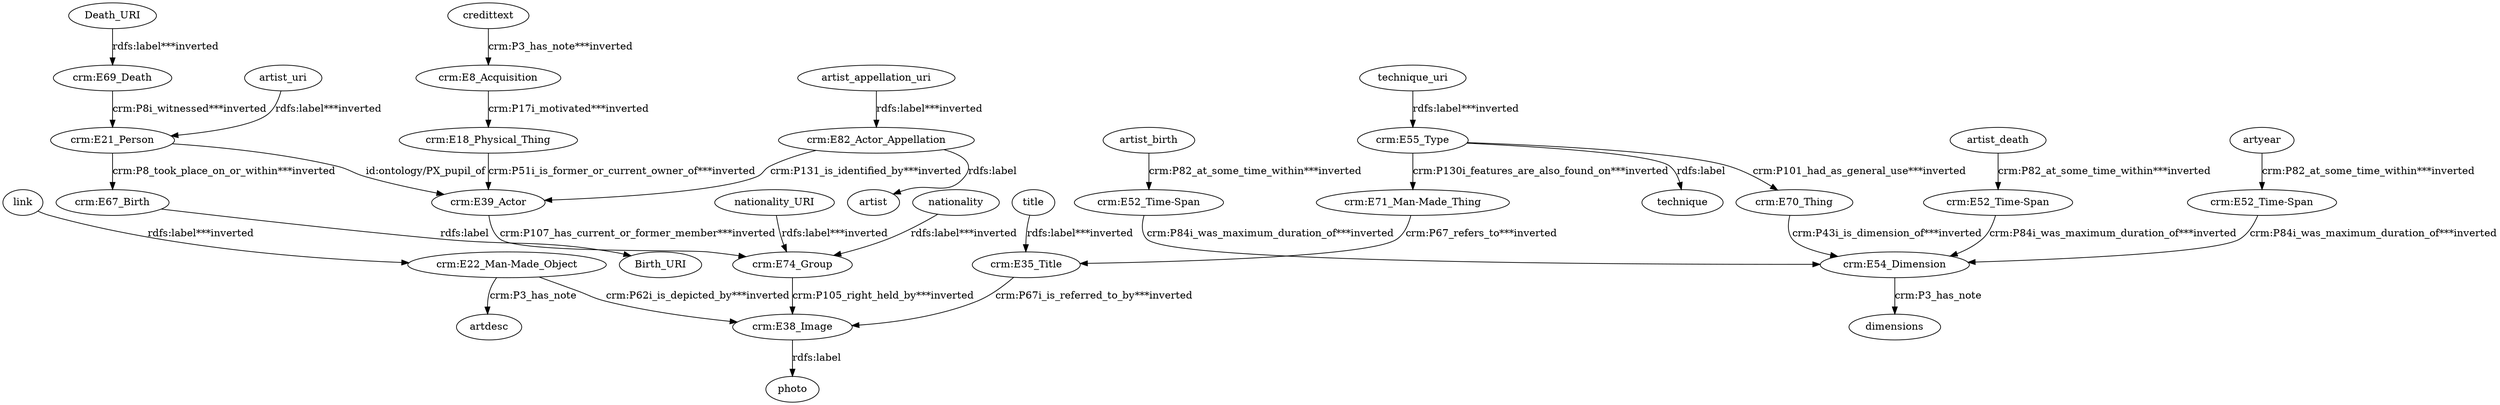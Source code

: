 digraph {
  Death_URI [type=attribute_name,label=Death_URI]
  "crm:E69_Death1" [type=class_uri,label="crm:E69_Death"]
  artist_appellation_uri [type=attribute_name,label=artist_appellation_uri]
  "crm:E82_Actor_Appellation1" [type=class_uri,label="crm:E82_Actor_Appellation"]
  artist_birth [type=attribute_name,label=artist_birth]
  "crm:E52_Time-Span2" [type=class_uri,label="crm:E52_Time-Span"]
  artist_death [type=attribute_name,label=artist_death]
  "crm:E52_Time-Span3" [type=class_uri,label="crm:E52_Time-Span"]
  artist_uri [type=attribute_name,label=artist_uri]
  "crm:E21_Person1" [type=class_uri,label="crm:E21_Person"]
  artyear [type=attribute_name,label=artyear]
  "crm:E52_Time-Span1" [type=class_uri,label="crm:E52_Time-Span"]
  credittext [type=attribute_name,label=credittext]
  "crm:E8_Acquisition1" [type=class_uri,label="crm:E8_Acquisition"]
  "crm:E18_Physical_Thing" [type=class_uri,label="crm:E18_Physical_Thing"]
  "crm:E39_Actor" [type=class_uri,label="crm:E39_Actor"]
  "crm:E67_Birth1" [type=class_uri,label="crm:E67_Birth"]
  "crm:E22_Man-Made_Object1" [type=class_uri,label="crm:E22_Man-Made_Object"]
  artdesc [type=attribute_name,label=artdesc]
  "crm:E38_Image1" [type=class_uri,label="crm:E38_Image"]
  "crm:E35_Title1" [type=class_uri,label="crm:E35_Title"]
  photo [type=attribute_name,label=photo]
  "crm:E74_Group1" [type=class_uri,label="crm:E74_Group"]
  "crm:E54_Dimension1" [type=class_uri,label="crm:E54_Dimension"]
  dimensions [type=attribute_name,label=dimensions]
  "crm:E55_Type1" [type=class_uri,label="crm:E55_Type"]
  "crm:E70_Thing" [type=class_uri,label="crm:E70_Thing"]
  "crm:E71_Man-Made_Thing" [type=class_uri,label="crm:E71_Man-Made_Thing"]
  technique [type=attribute_name,label=technique]
  Birth_URI [type=attribute_name,label=Birth_URI]
  artist [type=attribute_name,label=artist]
  link [type=attribute_name,label=link]
  nationality [type=attribute_name,label=nationality]
  nationality_URI [type=attribute_name,label=nationality_URI]
  technique_uri [type=attribute_name,label=technique_uri]
  title [type=attribute_name,label=title]
  Death_URI -> "crm:E69_Death1" [type=st_property_uri,label="rdfs:label***inverted",weight=1]
  artist_appellation_uri -> "crm:E82_Actor_Appellation1" [type=st_property_uri,label="rdfs:label***inverted",weight=1]
  artist_birth -> "crm:E52_Time-Span2" [type=st_property_uri,label="crm:P82_at_some_time_within***inverted",weight=1]
  artist_death -> "crm:E52_Time-Span3" [type=st_property_uri,label="crm:P82_at_some_time_within***inverted",weight=1]
  artist_uri -> "crm:E21_Person1" [type=st_property_uri,label="rdfs:label***inverted",weight=1]
  artyear -> "crm:E52_Time-Span1" [type=st_property_uri,label="crm:P82_at_some_time_within***inverted",weight=1]
  credittext -> "crm:E8_Acquisition1" [type=st_property_uri,label="crm:P3_has_note***inverted",weight=1]
  "crm:E18_Physical_Thing" -> "crm:E39_Actor" [type=direct_property_uri,label="crm:P51i_is_former_or_current_owner_of***inverted",weight=1]
  "crm:E21_Person1" -> "crm:E39_Actor" [label="id:ontology/PX_pupil_of",type=direct_property_uri,weight=1]
  "crm:E21_Person1" -> "crm:E67_Birth1" [type=inherited,label="crm:P8_took_place_on_or_within***inverted",weight=4]
  "crm:E22_Man-Made_Object1" -> artdesc [label="crm:P3_has_note",type=st_property_uri]
  "crm:E22_Man-Made_Object1" -> "crm:E38_Image1" [type=inherited,label="crm:P62i_is_depicted_by***inverted",weight=4]
  "crm:E35_Title1" -> "crm:E38_Image1" [type=inherited,label="crm:P67i_is_referred_to_by***inverted",weight=4]
  "crm:E38_Image1" -> photo [label="rdfs:label",type=st_property_uri]
  "crm:E39_Actor" -> "crm:E74_Group1" [type=direct_property_uri,label="crm:P107_has_current_or_former_member***inverted",weight=1]
  "crm:E52_Time-Span1" -> "crm:E54_Dimension1" [type=direct_property_uri,label="crm:P84i_was_maximum_duration_of***inverted",weight=1]
  "crm:E52_Time-Span2" -> "crm:E54_Dimension1" [type=direct_property_uri,label="crm:P84i_was_maximum_duration_of***inverted",weight=1]
  "crm:E52_Time-Span3" -> "crm:E54_Dimension1" [type=direct_property_uri,label="crm:P84i_was_maximum_duration_of***inverted",weight=1]
  "crm:E54_Dimension1" -> dimensions [label="crm:P3_has_note",type=st_property_uri]
  "crm:E55_Type1" -> "crm:E70_Thing" [type=direct_property_uri,label="crm:P101_had_as_general_use***inverted",weight=1]
  "crm:E55_Type1" -> "crm:E71_Man-Made_Thing" [type=inherited,label="crm:P130i_features_are_also_found_on***inverted",weight=4]
  "crm:E55_Type1" -> technique [label="rdfs:label",type=st_property_uri]
  "crm:E67_Birth1" -> Birth_URI [label="rdfs:label",type=st_property_uri]
  "crm:E69_Death1" -> "crm:E21_Person1" [type=inherited,label="crm:P8i_witnessed***inverted",weight=4]
  "crm:E70_Thing" -> "crm:E54_Dimension1" [type=direct_property_uri,label="crm:P43i_is_dimension_of***inverted",weight=1]
  "crm:E71_Man-Made_Thing" -> "crm:E35_Title1" [type=inherited,label="crm:P67_refers_to***inverted",weight=4]
  "crm:E74_Group1" -> "crm:E38_Image1" [type=inherited,label="crm:P105_right_held_by***inverted",weight=4]
  "crm:E82_Actor_Appellation1" -> artist [label="rdfs:label",type=st_property_uri]
  "crm:E82_Actor_Appellation1" -> "crm:E39_Actor" [type=direct_property_uri,label="crm:P131_is_identified_by***inverted",weight=1]
  "crm:E8_Acquisition1" -> "crm:E18_Physical_Thing" [type=inherited,label="crm:P17i_motivated***inverted",weight=4]
  link -> "crm:E22_Man-Made_Object1" [type=st_property_uri,label="rdfs:label***inverted",weight=1]
  nationality -> "crm:E74_Group1" [type=st_property_uri,label="rdfs:label***inverted",weight=1]
  nationality_URI -> "crm:E74_Group1" [type=st_property_uri,label="rdfs:label***inverted",weight=1]
  technique_uri -> "crm:E55_Type1" [type=st_property_uri,label="rdfs:label***inverted",weight=1]
  title -> "crm:E35_Title1" [type=st_property_uri,label="rdfs:label***inverted",weight=1]
}
